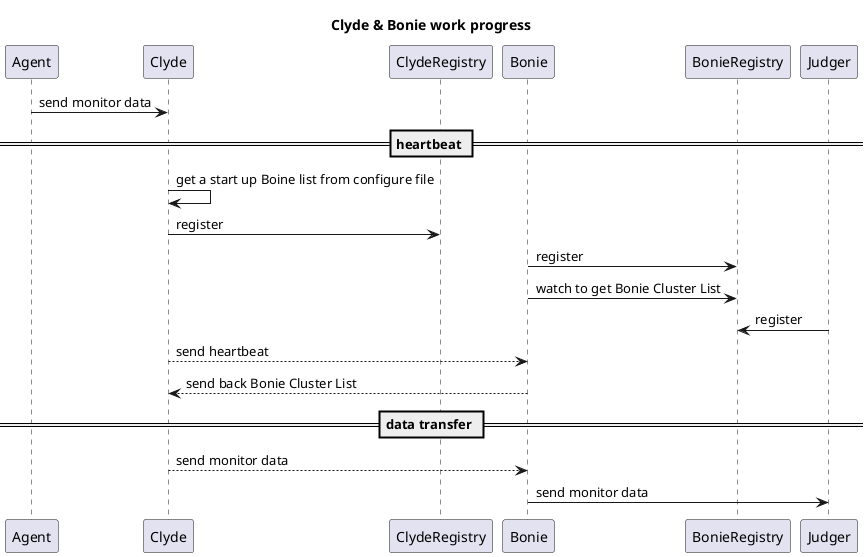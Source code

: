 @startuml
title Clyde & Bonie work progress

Agent -> Clyde: send monitor data

== heartbeat ==

Clyde -> Clyde: get a start up Boine list from configure file
Clyde -> ClydeRegistry: register

Bonie -> BonieRegistry: register
Bonie -> BonieRegistry: watch to get Bonie Cluster List
Judger -> BonieRegistry: register

Clyde --> Bonie: send heartbeat
Bonie --> Clyde: send back Bonie Cluster List

== data transfer ==

Clyde --> Bonie: send monitor data
Bonie -> Judger: send monitor data

@enduml
